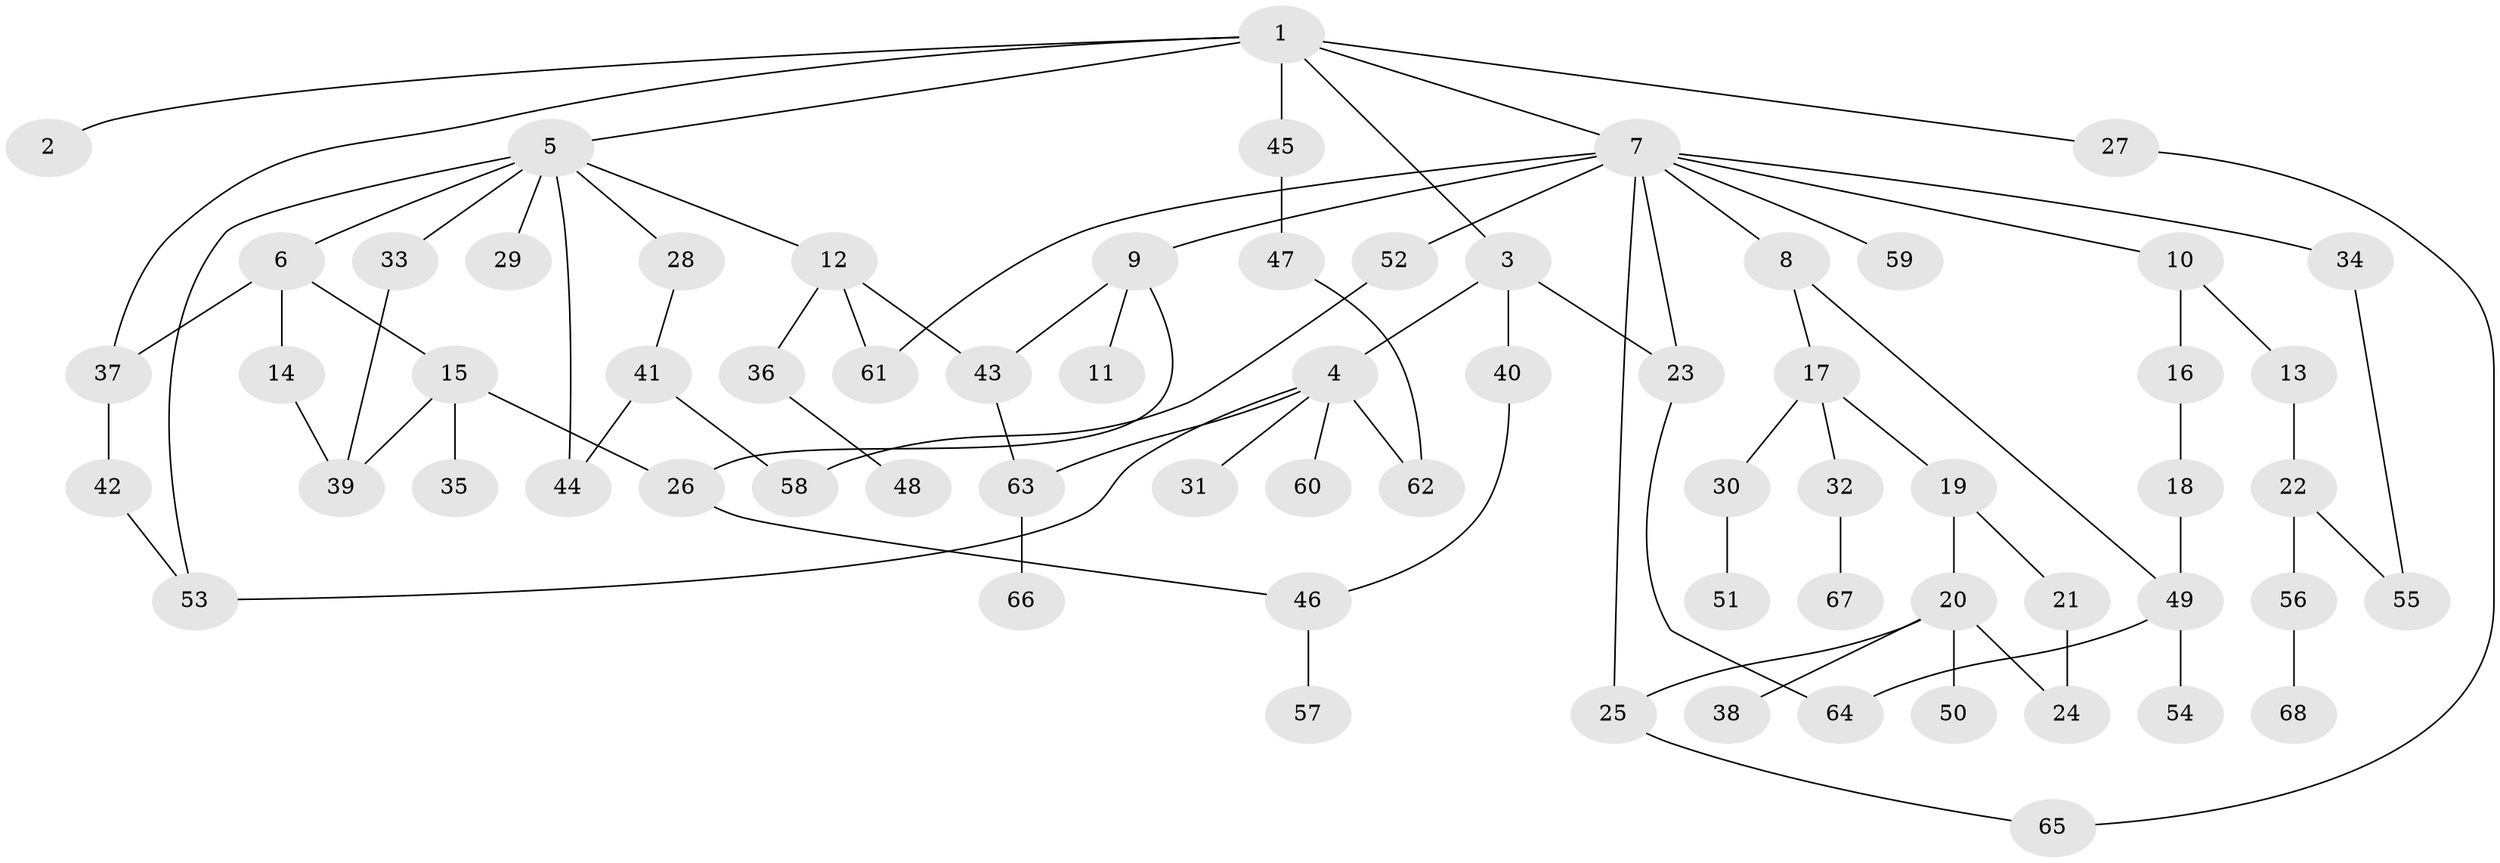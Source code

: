 // Generated by graph-tools (version 1.1) at 2025/49/03/09/25 03:49:22]
// undirected, 68 vertices, 87 edges
graph export_dot {
graph [start="1"]
  node [color=gray90,style=filled];
  1;
  2;
  3;
  4;
  5;
  6;
  7;
  8;
  9;
  10;
  11;
  12;
  13;
  14;
  15;
  16;
  17;
  18;
  19;
  20;
  21;
  22;
  23;
  24;
  25;
  26;
  27;
  28;
  29;
  30;
  31;
  32;
  33;
  34;
  35;
  36;
  37;
  38;
  39;
  40;
  41;
  42;
  43;
  44;
  45;
  46;
  47;
  48;
  49;
  50;
  51;
  52;
  53;
  54;
  55;
  56;
  57;
  58;
  59;
  60;
  61;
  62;
  63;
  64;
  65;
  66;
  67;
  68;
  1 -- 2;
  1 -- 3;
  1 -- 5;
  1 -- 7;
  1 -- 27;
  1 -- 37;
  1 -- 45;
  3 -- 4;
  3 -- 23;
  3 -- 40;
  4 -- 31;
  4 -- 53;
  4 -- 60;
  4 -- 62;
  4 -- 63;
  5 -- 6;
  5 -- 12;
  5 -- 28;
  5 -- 29;
  5 -- 33;
  5 -- 53;
  5 -- 44;
  6 -- 14;
  6 -- 15;
  6 -- 37;
  7 -- 8;
  7 -- 9;
  7 -- 10;
  7 -- 25;
  7 -- 34;
  7 -- 52;
  7 -- 59;
  7 -- 61;
  7 -- 23;
  8 -- 17;
  8 -- 49;
  9 -- 11;
  9 -- 26;
  9 -- 43;
  10 -- 13;
  10 -- 16;
  12 -- 36;
  12 -- 61;
  12 -- 43;
  13 -- 22;
  14 -- 39;
  15 -- 35;
  15 -- 26;
  15 -- 39;
  16 -- 18;
  17 -- 19;
  17 -- 30;
  17 -- 32;
  18 -- 49;
  19 -- 20;
  19 -- 21;
  20 -- 38;
  20 -- 50;
  20 -- 25;
  20 -- 24;
  21 -- 24;
  22 -- 56;
  22 -- 55;
  23 -- 64;
  25 -- 65;
  26 -- 46;
  27 -- 65;
  28 -- 41;
  30 -- 51;
  32 -- 67;
  33 -- 39;
  34 -- 55;
  36 -- 48;
  37 -- 42;
  40 -- 46;
  41 -- 44;
  41 -- 58;
  42 -- 53;
  43 -- 63;
  45 -- 47;
  46 -- 57;
  47 -- 62;
  49 -- 54;
  49 -- 64;
  52 -- 58;
  56 -- 68;
  63 -- 66;
}
